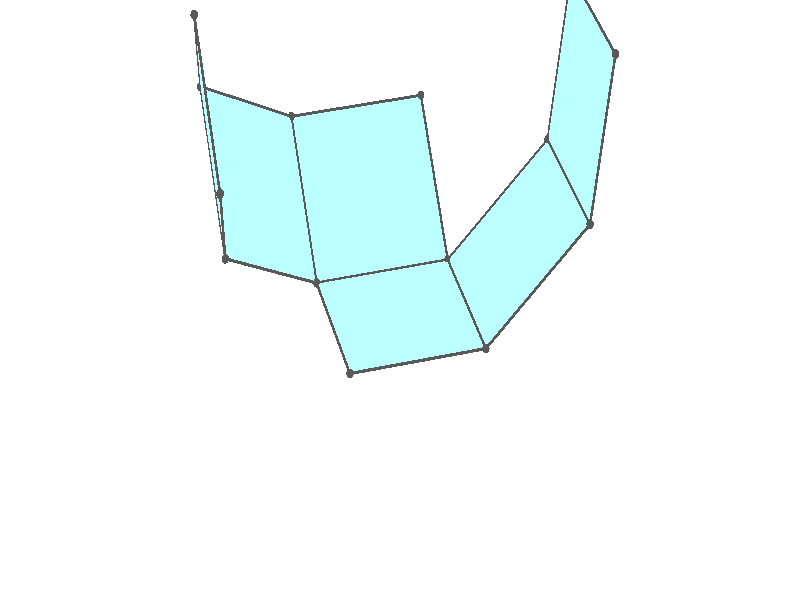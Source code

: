 #version 3.7;
global_settings{assumed_gamma 1.0}
camera{perspective location <18.750000000000000000000000, 10.825317547305481014063844, 12.499999999999996447286321> right <0.133333333333333331482962, -0.230940107675850353485814, -0.000000000000000000000000> up <-0.064951905283832905846353, -0.037499999999999998612221, 0.129903810567665811692706> direction <0.750000000000000111022302, 0.433012701892219298294151, 0.499999999999999944488849> sky <-0.433012701892219298294151, -0.249999999999999944488849, 0.866025403784438707610605> look_at <18.000000000000000000000000, 10.392304845413262270881205, 11.999999999999996447286321>}
light_source{<18.750000000000000000000000, 10.825317547305481014063844, 12.499999999999996447286321> rgb<1.0,1.0,1.0>}
background{rgb<1,1,1>}
union{union{object{union{sphere{<0.000000000000000049995996, 0.816496580927725923437777, -0.110785031814429002494649>,0.029999999999999998889777}sphere{<-0.816496580927725923437777, 0.000000000000000099991992, -0.110785031814429002494649>,0.029999999999999998889777}sphere{<-0.000000000000000149987989, -0.816496580927725923437777, -0.110785031814429002494649>,0.029999999999999998889777}sphere{<0.816496580927725923437777, -0.000000000000000199983985, -0.110785031814429002494649>,0.029999999999999998889777}} pigment{rgb<0.1,0.1,0.1>}}object{union{cylinder{<0.000000000000000049995996, 0.816496580927725923437777, -0.110785031814429002494649>,<-0.816496580927725923437777, 0.000000000000000099991992, -0.110785031814429002494649>,0.010000000000000000208167}cylinder{<-0.816496580927725923437777, 0.000000000000000099991992, -0.110785031814429002494649>,<-0.000000000000000149987989, -0.816496580927725923437777, -0.110785031814429002494649>,0.010000000000000000208167}cylinder{<-0.000000000000000149987989, -0.816496580927725923437777, -0.110785031814429002494649>,<0.816496580927725923437777, -0.000000000000000199983985, -0.110785031814429002494649>,0.010000000000000000208167}cylinder{<0.816496580927725923437777, -0.000000000000000199983985, -0.110785031814429002494649>,<0.000000000000000049995996, 0.816496580927725923437777, -0.110785031814429002494649>,0.010000000000000000208167}} pigment{rgb<0.1,0.1,0.1>}}object{polygon{4.000000000000000000000000,<0.000000000000000049995996, 0.816496580927725923437777, -0.110785031814429002494649>,<-0.816496580927725923437777, 0.000000000000000099991992, -0.110785031814429002494649>,<-0.000000000000000149987989, -0.816496580927725923437777, -0.110785031814429002494649>,<0.816496580927725923437777, -0.000000000000000199983985, -0.110785031814429002494649>} pigment{rgbft<0.5,1.0,1.0,0.1,0.1>}}}union{object{union{sphere{<0.000000000000000111022302, 0.816496580927726034460079, -0.110785031814429002494649>,0.029999999999999998889777}sphere{<-0.816496580927726145482382, 0.000000000000000111022302, -0.110785031814428946983497>,0.029999999999999998889777}sphere{<-1.436223260118670186358258, 0.619726679190944484965087, 0.641020142104493872992066>,0.029999999999999998889777}sphere{<-0.619726679190944040875877, 1.436223260118670630447468, 0.641020142104493872992066>,0.029999999999999998889777}} pigment{rgb<0.1,0.1,0.1>}}object{union{cylinder{<0.000000000000000111022302, 0.816496580927726034460079, -0.110785031814429002494649>,<-0.816496580927726145482382, 0.000000000000000111022302, -0.110785031814428946983497>,0.010000000000000000208167}cylinder{<-0.816496580927726145482382, 0.000000000000000111022302, -0.110785031814428946983497>,<-1.436223260118670186358258, 0.619726679190944484965087, 0.641020142104493872992066>,0.010000000000000000208167}cylinder{<-1.436223260118670186358258, 0.619726679190944484965087, 0.641020142104493872992066>,<-0.619726679190944040875877, 1.436223260118670630447468, 0.641020142104493872992066>,0.010000000000000000208167}cylinder{<-0.619726679190944040875877, 1.436223260118670630447468, 0.641020142104493872992066>,<0.000000000000000111022302, 0.816496580927726034460079, -0.110785031814429002494649>,0.010000000000000000208167}} pigment{rgb<0.1,0.1,0.1>}}object{polygon{4.000000000000000000000000,<0.000000000000000111022302, 0.816496580927726034460079, -0.110785031814429002494649>,<-0.816496580927726145482382, 0.000000000000000111022302, -0.110785031814428946983497>,<-1.436223260118670186358258, 0.619726679190944484965087, 0.641020142104493872992066>,<-0.619726679190944040875877, 1.436223260118670630447468, 0.641020142104493872992066>} pigment{rgbft<0.5,1.0,1.0,0.1,0.1>}}}union{object{union{sphere{<-0.743983962693746447847332, 1.560480543621472371285108, 1.782271029651286475825600>,0.029999999999999998889777}sphere{<-1.560480543621472593329713, 0.743983962693746447847332, 1.782271029651286031736390>,0.029999999999999998889777}sphere{<-1.436223260118670186358258, 0.619726679190944373942784, 0.641020142104493650947461>,0.029999999999999998889777}sphere{<-0.619726679190943929853574, 1.436223260118670630447468, 0.641020142104493872992066>,0.029999999999999998889777}} pigment{rgb<0.1,0.1,0.1>}}object{union{cylinder{<-0.743983962693746447847332, 1.560480543621472371285108, 1.782271029651286475825600>,<-1.560480543621472593329713, 0.743983962693746447847332, 1.782271029651286031736390>,0.010000000000000000208167}cylinder{<-1.560480543621472593329713, 0.743983962693746447847332, 1.782271029651286031736390>,<-1.436223260118670186358258, 0.619726679190944373942784, 0.641020142104493650947461>,0.010000000000000000208167}cylinder{<-1.436223260118670186358258, 0.619726679190944373942784, 0.641020142104493650947461>,<-0.619726679190943929853574, 1.436223260118670630447468, 0.641020142104493872992066>,0.010000000000000000208167}cylinder{<-0.619726679190943929853574, 1.436223260118670630447468, 0.641020142104493872992066>,<-0.743983962693746447847332, 1.560480543621472371285108, 1.782271029651286475825600>,0.010000000000000000208167}} pigment{rgb<0.1,0.1,0.1>}}object{polygon{4.000000000000000000000000,<-0.743983962693746447847332, 1.560480543621472371285108, 1.782271029651286475825600>,<-1.560480543621472593329713, 0.743983962693746447847332, 1.782271029651286031736390>,<-1.436223260118670186358258, 0.619726679190944373942784, 0.641020142104493650947461>,<-0.619726679190943929853574, 1.436223260118670630447468, 0.641020142104493872992066>} pigment{rgbft<0.5,1.0,1.0,0.1,0.1>}}}union{object{union{sphere{<-1.436223260118670630447468, -0.619726679190943929853574, 0.641020142104493761969763>,0.029999999999999998889777}sphere{<-0.816496580927726034460079, 0.000000000000000111022302, -0.110785031814428946983497>,0.029999999999999998889777}sphere{<-0.000000000000000111022302, -0.816496580927726034460079, -0.110785031814428946983497>,0.029999999999999998889777}sphere{<-0.619726679190944484965087, -1.436223260118670186358258, 0.641020142104493761969763>,0.029999999999999998889777}} pigment{rgb<0.1,0.1,0.1>}}object{union{cylinder{<-1.436223260118670630447468, -0.619726679190943929853574, 0.641020142104493761969763>,<-0.816496580927726034460079, 0.000000000000000111022302, -0.110785031814428946983497>,0.010000000000000000208167}cylinder{<-0.816496580927726034460079, 0.000000000000000111022302, -0.110785031814428946983497>,<-0.000000000000000111022302, -0.816496580927726034460079, -0.110785031814428946983497>,0.010000000000000000208167}cylinder{<-0.000000000000000111022302, -0.816496580927726034460079, -0.110785031814428946983497>,<-0.619726679190944484965087, -1.436223260118670186358258, 0.641020142104493761969763>,0.010000000000000000208167}cylinder{<-0.619726679190944484965087, -1.436223260118670186358258, 0.641020142104493761969763>,<-1.436223260118670630447468, -0.619726679190943929853574, 0.641020142104493761969763>,0.010000000000000000208167}} pigment{rgb<0.1,0.1,0.1>}}object{polygon{4.000000000000000000000000,<-1.436223260118670630447468, -0.619726679190943929853574, 0.641020142104493761969763>,<-0.816496580927726034460079, 0.000000000000000111022302, -0.110785031814428946983497>,<-0.000000000000000111022302, -0.816496580927726034460079, -0.110785031814428946983497>,<-0.619726679190944484965087, -1.436223260118670186358258, 0.641020142104493761969763>} pigment{rgbft<0.5,1.0,1.0,0.1,0.1>}}}union{object{union{sphere{<0.346119648712461813744312, -1.709830290597152746556731, 1.211645585877890063386531>,0.029999999999999998889777}sphere{<0.965846327903406298709399, -1.090103611406208816703156, 0.459840411958967409944421>,0.029999999999999998889777}sphere{<0.000000000000000000000000, -0.816496580927726034460079, -0.110785031814429058005800>,0.029999999999999998889777}sphere{<-0.619726679190944595987389, -1.436223260118669742269049, 0.641020142104493650947461>,0.029999999999999998889777}} pigment{rgb<0.1,0.1,0.1>}}object{union{cylinder{<0.346119648712461813744312, -1.709830290597152746556731, 1.211645585877890063386531>,<0.965846327903406298709399, -1.090103611406208816703156, 0.459840411958967409944421>,0.010000000000000000208167}cylinder{<0.965846327903406298709399, -1.090103611406208816703156, 0.459840411958967409944421>,<0.000000000000000000000000, -0.816496580927726034460079, -0.110785031814429058005800>,0.010000000000000000208167}cylinder{<0.000000000000000000000000, -0.816496580927726034460079, -0.110785031814429058005800>,<-0.619726679190944595987389, -1.436223260118669742269049, 0.641020142104493650947461>,0.010000000000000000208167}cylinder{<-0.619726679190944595987389, -1.436223260118669742269049, 0.641020142104493650947461>,<0.346119648712461813744312, -1.709830290597152746556731, 1.211645585877890063386531>,0.010000000000000000208167}} pigment{rgb<0.1,0.1,0.1>}}object{polygon{4.000000000000000000000000,<0.346119648712461813744312, -1.709830290597152746556731, 1.211645585877890063386531>,<0.965846327903406298709399, -1.090103611406208816703156, 0.459840411958967409944421>,<0.000000000000000000000000, -0.816496580927726034460079, -0.110785031814429058005800>,<-0.619726679190944595987389, -1.436223260118669742269049, 0.641020142104493650947461>} pigment{rgbft<0.5,1.0,1.0,0.1,0.1>}}}union{object{union{sphere{<0.346119648712461813744312, -1.709830290597152746556731, 1.211645585877890063386531>,0.029999999999999998889777}sphere{<0.965846327903406409731701, -1.090103611406208816703156, 0.459840411958967409944421>,0.029999999999999998889777}sphere{<1.615518133670563738490955, -0.688946372644655413708392, 1.326057906537424946336046>,0.029999999999999998889777}sphere{<0.995791454479619142503566, -1.308673051835599121517362, 2.077863080456348043867365>,0.029999999999999998889777}} pigment{rgb<0.1,0.1,0.1>}}object{union{cylinder{<0.346119648712461813744312, -1.709830290597152746556731, 1.211645585877890063386531>,<0.965846327903406409731701, -1.090103611406208816703156, 0.459840411958967409944421>,0.010000000000000000208167}cylinder{<0.965846327903406409731701, -1.090103611406208816703156, 0.459840411958967409944421>,<1.615518133670563738490955, -0.688946372644655413708392, 1.326057906537424946336046>,0.010000000000000000208167}cylinder{<1.615518133670563738490955, -0.688946372644655413708392, 1.326057906537424946336046>,<0.995791454479619142503566, -1.308673051835599121517362, 2.077863080456348043867365>,0.010000000000000000208167}cylinder{<0.995791454479619142503566, -1.308673051835599121517362, 2.077863080456348043867365>,<0.346119648712461813744312, -1.709830290597152746556731, 1.211645585877890063386531>,0.010000000000000000208167}} pigment{rgb<0.1,0.1,0.1>}}object{polygon{4.000000000000000000000000,<0.346119648712461813744312, -1.709830290597152746556731, 1.211645585877890063386531>,<0.965846327903406409731701, -1.090103611406208816703156, 0.459840411958967409944421>,<1.615518133670563738490955, -0.688946372644655413708392, 1.326057906537424946336046>,<0.995791454479619142503566, -1.308673051835599121517362, 2.077863080456348043867365>} pigment{rgbft<0.5,1.0,1.0,0.1,0.1>}}}}
